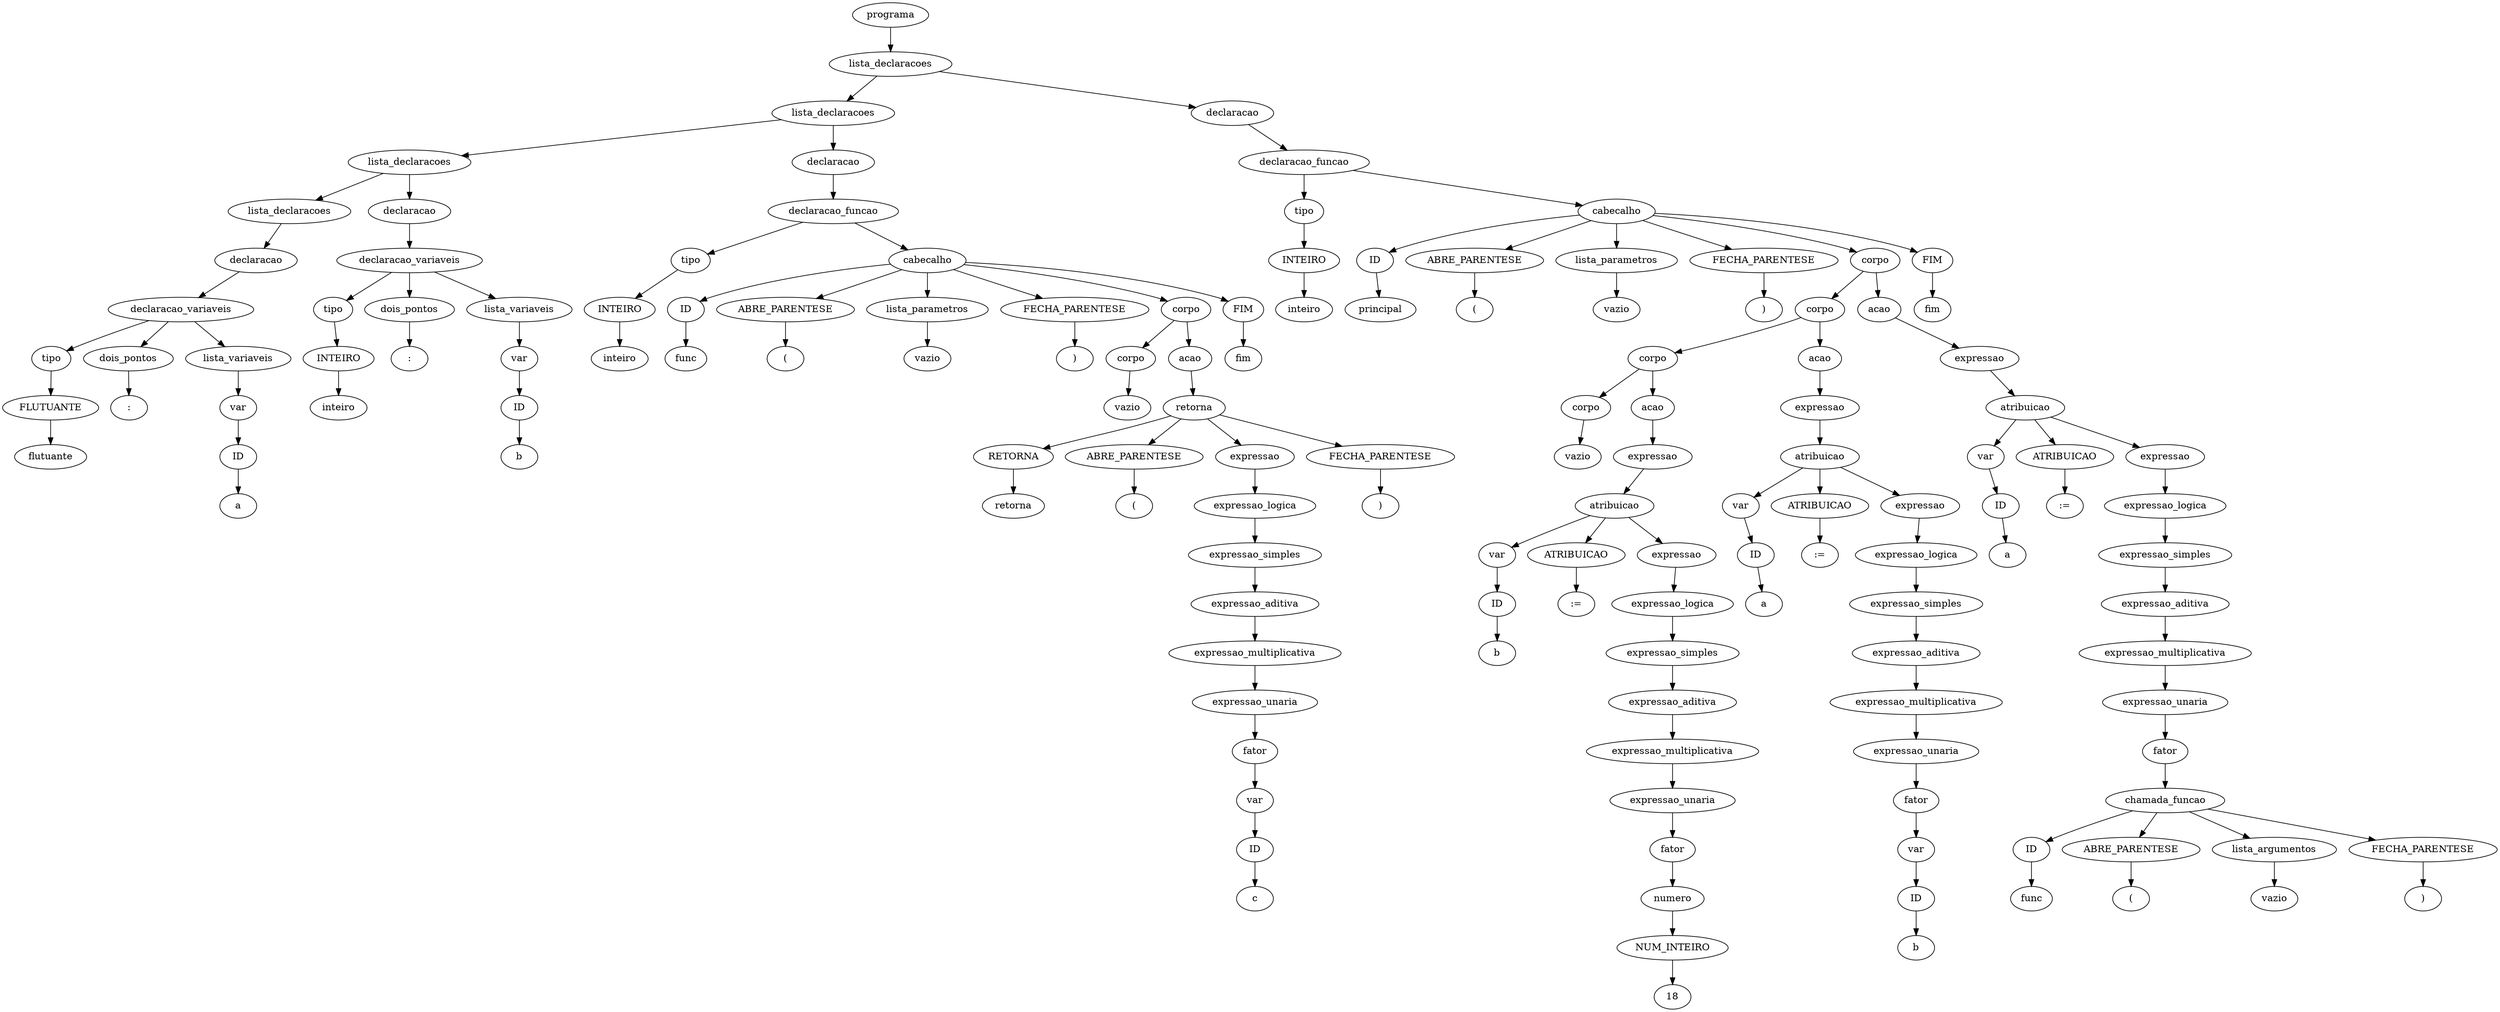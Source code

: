 digraph tree {
    "0x7f881021c730" [label="programa"];
    "0x7f881021cfa0" [label="lista_declaracoes"];
    "0x7f881021cb80" [label="lista_declaracoes"];
    "0x7f881021c850" [label="lista_declaracoes"];
    "0x7f881021c430" [label="lista_declaracoes"];
    "0x7f881021c1c0" [label="declaracao"];
    "0x7f881021c040" [label="declaracao_variaveis"];
    "0x7f881021c6a0" [label="tipo"];
    "0x7f881021c5b0" [label="FLUTUANTE"];
    "0x7f881021c250" [label="flutuante"];
    "0x7f881021c340" [label="dois_pontos"];
    "0x7f881021c5e0" [label=":"];
    "0x7f881021c460" [label="lista_variaveis"];
    "0x7f881021c640" [label="var"];
    "0x7f881021c2b0" [label="ID"];
    "0x7f881021c700" [label="a"];
    "0x7f881021c790" [label="declaracao"];
    "0x7f881021c910" [label="declaracao_variaveis"];
    "0x7f881021c7c0" [label="tipo"];
    "0x7f881021c7f0" [label="INTEIRO"];
    "0x7f881021c820" [label="inteiro"];
    "0x7f881021ca30" [label="dois_pontos"];
    "0x7f881021ca60" [label=":"];
    "0x7f881021c880" [label="lista_variaveis"];
    "0x7f881021c580" [label="var"];
    "0x7f881021c610" [label="ID"];
    "0x7f881021c970" [label="b"];
    "0x7f881021ca90" [label="declaracao"];
    "0x7f881021c8b0" [label="declaracao_funcao"];
    "0x7f881021c4c0" [label="tipo"];
    "0x7f881021c4f0" [label="INTEIRO"];
    "0x7f881021cac0" [label="inteiro"];
    "0x7f881021ccd0" [label="cabecalho"];
    "0x7f881023e250" [label="ID"];
    "0x7f881023e280" [label="func"];
    "0x7f881023e0d0" [label="ABRE_PARENTESE"];
    "0x7f881023e130" [label="("];
    "0x7f881021cbe0" [label="lista_parametros"];
    "0x7f881021c940" [label="vazio"];
    "0x7f881023e070" [label="FECHA_PARENTESE"];
    "0x7f881023e2b0" [label=")"];
    "0x7f881021cfd0" [label="corpo"];
    "0x7f881021cd00" [label="corpo"];
    "0x7f881021caf0" [label="vazio"];
    "0x7f881021cca0" [label="acao"];
    "0x7f881021cf70" [label="retorna"];
    "0x7f881023e040" [label="RETORNA"];
    "0x7f881023e160" [label="retorna"];
    "0x7f881023e190" [label="ABRE_PARENTESE"];
    "0x7f881023e1c0" [label="("];
    "0x7f881021cf40" [label="expressao"];
    "0x7f881021cf10" [label="expressao_logica"];
    "0x7f881021ce80" [label="expressao_simples"];
    "0x7f881021cdf0" [label="expressao_aditiva"];
    "0x7f881021cee0" [label="expressao_multiplicativa"];
    "0x7f881021cd30" [label="expressao_unaria"];
    "0x7f881021cdc0" [label="fator"];
    "0x7f881021cc10" [label="var"];
    "0x7f881021cc70" [label="ID"];
    "0x7f881021ceb0" [label="c"];
    "0x7f881023e1f0" [label="FECHA_PARENTESE"];
    "0x7f881023e220" [label=")"];
    "0x7f881023e2e0" [label="FIM"];
    "0x7f881023e310" [label="fim"];
    "0x7f881021ce20" [label="declaracao"];
    "0x7f881021c9d0" [label="declaracao_funcao"];
    "0x7f881021c760" [label="tipo"];
    "0x7f881021c2e0" [label="INTEIRO"];
    "0x7f881021ca00" [label="inteiro"];
    "0x7f881023e820" [label="cabecalho"];
    "0x7f881023eca0" [label="ID"];
    "0x7f881023eb20" [label="principal"];
    "0x7f88101cb1c0" [label="ABRE_PARENTESE"];
    "0x7f88101cb1f0" [label="("];
    "0x7f881023e3a0" [label="lista_parametros"];
    "0x7f881021ce50" [label="vazio"];
    "0x7f88101cb220" [label="FECHA_PARENTESE"];
    "0x7f88101cb250" [label=")"];
    "0x7f88101cb130" [label="corpo"];
    "0x7f881023ec40" [label="corpo"];
    "0x7f881023e8b0" [label="corpo"];
    "0x7f881023e460" [label="corpo"];
    "0x7f881021c9a0" [label="vazio"];
    "0x7f881023e7c0" [label="acao"];
    "0x7f881023e490" [label="expressao"];
    "0x7f881023e760" [label="atribuicao"];
    "0x7f881023e100" [label="var"];
    "0x7f881023e3d0" [label="ID"];
    "0x7f881023e550" [label="b"];
    "0x7f881023e7f0" [label="ATRIBUICAO"];
    "0x7f881023e880" [label=":="];
    "0x7f881023e730" [label="expressao"];
    "0x7f881023e700" [label="expressao_logica"];
    "0x7f881023e640" [label="expressao_simples"];
    "0x7f881023e5e0" [label="expressao_aditiva"];
    "0x7f881023e6d0" [label="expressao_multiplicativa"];
    "0x7f881023e580" [label="expressao_unaria"];
    "0x7f881023e5b0" [label="fator"];
    "0x7f881023e400" [label="numero"];
    "0x7f881023e0a0" [label="NUM_INTEIRO"];
    "0x7f881023e6a0" [label="18"];
    "0x7f881023eb50" [label="acao"];
    "0x7f881023e8e0" [label="expressao"];
    "0x7f881023eaf0" [label="atribuicao"];
    "0x7f881023e340" [label="var"];
    "0x7f881023e430" [label="ID"];
    "0x7f881023e520" [label="a"];
    "0x7f881023eb80" [label="ATRIBUICAO"];
    "0x7f881023ec10" [label=":="];
    "0x7f881023eac0" [label="expressao"];
    "0x7f881023ea90" [label="expressao_logica"];
    "0x7f881023e9d0" [label="expressao_simples"];
    "0x7f881023e970" [label="expressao_aditiva"];
    "0x7f881023ea60" [label="expressao_multiplicativa"];
    "0x7f881023e4c0" [label="expressao_unaria"];
    "0x7f881023e940" [label="fator"];
    "0x7f881023e670" [label="var"];
    "0x7f881023e610" [label="ID"];
    "0x7f881023ea30" [label="b"];
    "0x7f881023ed90" [label="acao"];
    "0x7f881023ec70" [label="expressao"];
    "0x7f881023ed30" [label="atribuicao"];
    "0x7f881023e850" [label="var"];
    "0x7f881023e4f0" [label="ID"];
    "0x7f881023e910" [label="a"];
    "0x7f881023edc0" [label="ATRIBUICAO"];
    "0x7f88101cb100" [label=":="];
    "0x7f881023ed00" [label="expressao"];
    "0x7f881023e9a0" [label="expressao_logica"];
    "0x7f881023eee0" [label="expressao_simples"];
    "0x7f881023ecd0" [label="expressao_aditiva"];
    "0x7f881023ed60" [label="expressao_multiplicativa"];
    "0x7f881023ee80" [label="expressao_unaria"];
    "0x7f881023ef40" [label="fator"];
    "0x7f881023e790" [label="chamada_funcao"];
    "0x7f881023edf0" [label="ID"];
    "0x7f881023ef70" [label="func"];
    "0x7f881023efa0" [label="ABRE_PARENTESE"];
    "0x7f881023efd0" [label="("];
    "0x7f881023ee50" [label="lista_argumentos"];
    "0x7f881023ea00" [label="vazio"];
    "0x7f88101cb040" [label="FECHA_PARENTESE"];
    "0x7f88101cb070" [label=")"];
    "0x7f88101cb280" [label="FIM"];
    "0x7f88101cb2b0" [label="fim"];
    "0x7f881021c730" -> "0x7f881021cfa0";
    "0x7f881021cfa0" -> "0x7f881021cb80";
    "0x7f881021cfa0" -> "0x7f881021ce20";
    "0x7f881021cb80" -> "0x7f881021c850";
    "0x7f881021cb80" -> "0x7f881021ca90";
    "0x7f881021c850" -> "0x7f881021c430";
    "0x7f881021c850" -> "0x7f881021c790";
    "0x7f881021c430" -> "0x7f881021c1c0";
    "0x7f881021c1c0" -> "0x7f881021c040";
    "0x7f881021c040" -> "0x7f881021c6a0";
    "0x7f881021c040" -> "0x7f881021c340";
    "0x7f881021c040" -> "0x7f881021c460";
    "0x7f881021c6a0" -> "0x7f881021c5b0";
    "0x7f881021c5b0" -> "0x7f881021c250";
    "0x7f881021c340" -> "0x7f881021c5e0";
    "0x7f881021c460" -> "0x7f881021c640";
    "0x7f881021c640" -> "0x7f881021c2b0";
    "0x7f881021c2b0" -> "0x7f881021c700";
    "0x7f881021c790" -> "0x7f881021c910";
    "0x7f881021c910" -> "0x7f881021c7c0";
    "0x7f881021c910" -> "0x7f881021ca30";
    "0x7f881021c910" -> "0x7f881021c880";
    "0x7f881021c7c0" -> "0x7f881021c7f0";
    "0x7f881021c7f0" -> "0x7f881021c820";
    "0x7f881021ca30" -> "0x7f881021ca60";
    "0x7f881021c880" -> "0x7f881021c580";
    "0x7f881021c580" -> "0x7f881021c610";
    "0x7f881021c610" -> "0x7f881021c970";
    "0x7f881021ca90" -> "0x7f881021c8b0";
    "0x7f881021c8b0" -> "0x7f881021c4c0";
    "0x7f881021c8b0" -> "0x7f881021ccd0";
    "0x7f881021c4c0" -> "0x7f881021c4f0";
    "0x7f881021c4f0" -> "0x7f881021cac0";
    "0x7f881021ccd0" -> "0x7f881023e250";
    "0x7f881021ccd0" -> "0x7f881023e0d0";
    "0x7f881021ccd0" -> "0x7f881021cbe0";
    "0x7f881021ccd0" -> "0x7f881023e070";
    "0x7f881021ccd0" -> "0x7f881021cfd0";
    "0x7f881021ccd0" -> "0x7f881023e2e0";
    "0x7f881023e250" -> "0x7f881023e280";
    "0x7f881023e0d0" -> "0x7f881023e130";
    "0x7f881021cbe0" -> "0x7f881021c940";
    "0x7f881023e070" -> "0x7f881023e2b0";
    "0x7f881021cfd0" -> "0x7f881021cd00";
    "0x7f881021cfd0" -> "0x7f881021cca0";
    "0x7f881021cd00" -> "0x7f881021caf0";
    "0x7f881021cca0" -> "0x7f881021cf70";
    "0x7f881021cf70" -> "0x7f881023e040";
    "0x7f881021cf70" -> "0x7f881023e190";
    "0x7f881021cf70" -> "0x7f881021cf40";
    "0x7f881021cf70" -> "0x7f881023e1f0";
    "0x7f881023e040" -> "0x7f881023e160";
    "0x7f881023e190" -> "0x7f881023e1c0";
    "0x7f881021cf40" -> "0x7f881021cf10";
    "0x7f881021cf10" -> "0x7f881021ce80";
    "0x7f881021ce80" -> "0x7f881021cdf0";
    "0x7f881021cdf0" -> "0x7f881021cee0";
    "0x7f881021cee0" -> "0x7f881021cd30";
    "0x7f881021cd30" -> "0x7f881021cdc0";
    "0x7f881021cdc0" -> "0x7f881021cc10";
    "0x7f881021cc10" -> "0x7f881021cc70";
    "0x7f881021cc70" -> "0x7f881021ceb0";
    "0x7f881023e1f0" -> "0x7f881023e220";
    "0x7f881023e2e0" -> "0x7f881023e310";
    "0x7f881021ce20" -> "0x7f881021c9d0";
    "0x7f881021c9d0" -> "0x7f881021c760";
    "0x7f881021c9d0" -> "0x7f881023e820";
    "0x7f881021c760" -> "0x7f881021c2e0";
    "0x7f881021c2e0" -> "0x7f881021ca00";
    "0x7f881023e820" -> "0x7f881023eca0";
    "0x7f881023e820" -> "0x7f88101cb1c0";
    "0x7f881023e820" -> "0x7f881023e3a0";
    "0x7f881023e820" -> "0x7f88101cb220";
    "0x7f881023e820" -> "0x7f88101cb130";
    "0x7f881023e820" -> "0x7f88101cb280";
    "0x7f881023eca0" -> "0x7f881023eb20";
    "0x7f88101cb1c0" -> "0x7f88101cb1f0";
    "0x7f881023e3a0" -> "0x7f881021ce50";
    "0x7f88101cb220" -> "0x7f88101cb250";
    "0x7f88101cb130" -> "0x7f881023ec40";
    "0x7f88101cb130" -> "0x7f881023ed90";
    "0x7f881023ec40" -> "0x7f881023e8b0";
    "0x7f881023ec40" -> "0x7f881023eb50";
    "0x7f881023e8b0" -> "0x7f881023e460";
    "0x7f881023e8b0" -> "0x7f881023e7c0";
    "0x7f881023e460" -> "0x7f881021c9a0";
    "0x7f881023e7c0" -> "0x7f881023e490";
    "0x7f881023e490" -> "0x7f881023e760";
    "0x7f881023e760" -> "0x7f881023e100";
    "0x7f881023e760" -> "0x7f881023e7f0";
    "0x7f881023e760" -> "0x7f881023e730";
    "0x7f881023e100" -> "0x7f881023e3d0";
    "0x7f881023e3d0" -> "0x7f881023e550";
    "0x7f881023e7f0" -> "0x7f881023e880";
    "0x7f881023e730" -> "0x7f881023e700";
    "0x7f881023e700" -> "0x7f881023e640";
    "0x7f881023e640" -> "0x7f881023e5e0";
    "0x7f881023e5e0" -> "0x7f881023e6d0";
    "0x7f881023e6d0" -> "0x7f881023e580";
    "0x7f881023e580" -> "0x7f881023e5b0";
    "0x7f881023e5b0" -> "0x7f881023e400";
    "0x7f881023e400" -> "0x7f881023e0a0";
    "0x7f881023e0a0" -> "0x7f881023e6a0";
    "0x7f881023eb50" -> "0x7f881023e8e0";
    "0x7f881023e8e0" -> "0x7f881023eaf0";
    "0x7f881023eaf0" -> "0x7f881023e340";
    "0x7f881023eaf0" -> "0x7f881023eb80";
    "0x7f881023eaf0" -> "0x7f881023eac0";
    "0x7f881023e340" -> "0x7f881023e430";
    "0x7f881023e430" -> "0x7f881023e520";
    "0x7f881023eb80" -> "0x7f881023ec10";
    "0x7f881023eac0" -> "0x7f881023ea90";
    "0x7f881023ea90" -> "0x7f881023e9d0";
    "0x7f881023e9d0" -> "0x7f881023e970";
    "0x7f881023e970" -> "0x7f881023ea60";
    "0x7f881023ea60" -> "0x7f881023e4c0";
    "0x7f881023e4c0" -> "0x7f881023e940";
    "0x7f881023e940" -> "0x7f881023e670";
    "0x7f881023e670" -> "0x7f881023e610";
    "0x7f881023e610" -> "0x7f881023ea30";
    "0x7f881023ed90" -> "0x7f881023ec70";
    "0x7f881023ec70" -> "0x7f881023ed30";
    "0x7f881023ed30" -> "0x7f881023e850";
    "0x7f881023ed30" -> "0x7f881023edc0";
    "0x7f881023ed30" -> "0x7f881023ed00";
    "0x7f881023e850" -> "0x7f881023e4f0";
    "0x7f881023e4f0" -> "0x7f881023e910";
    "0x7f881023edc0" -> "0x7f88101cb100";
    "0x7f881023ed00" -> "0x7f881023e9a0";
    "0x7f881023e9a0" -> "0x7f881023eee0";
    "0x7f881023eee0" -> "0x7f881023ecd0";
    "0x7f881023ecd0" -> "0x7f881023ed60";
    "0x7f881023ed60" -> "0x7f881023ee80";
    "0x7f881023ee80" -> "0x7f881023ef40";
    "0x7f881023ef40" -> "0x7f881023e790";
    "0x7f881023e790" -> "0x7f881023edf0";
    "0x7f881023e790" -> "0x7f881023efa0";
    "0x7f881023e790" -> "0x7f881023ee50";
    "0x7f881023e790" -> "0x7f88101cb040";
    "0x7f881023edf0" -> "0x7f881023ef70";
    "0x7f881023efa0" -> "0x7f881023efd0";
    "0x7f881023ee50" -> "0x7f881023ea00";
    "0x7f88101cb040" -> "0x7f88101cb070";
    "0x7f88101cb280" -> "0x7f88101cb2b0";
}
